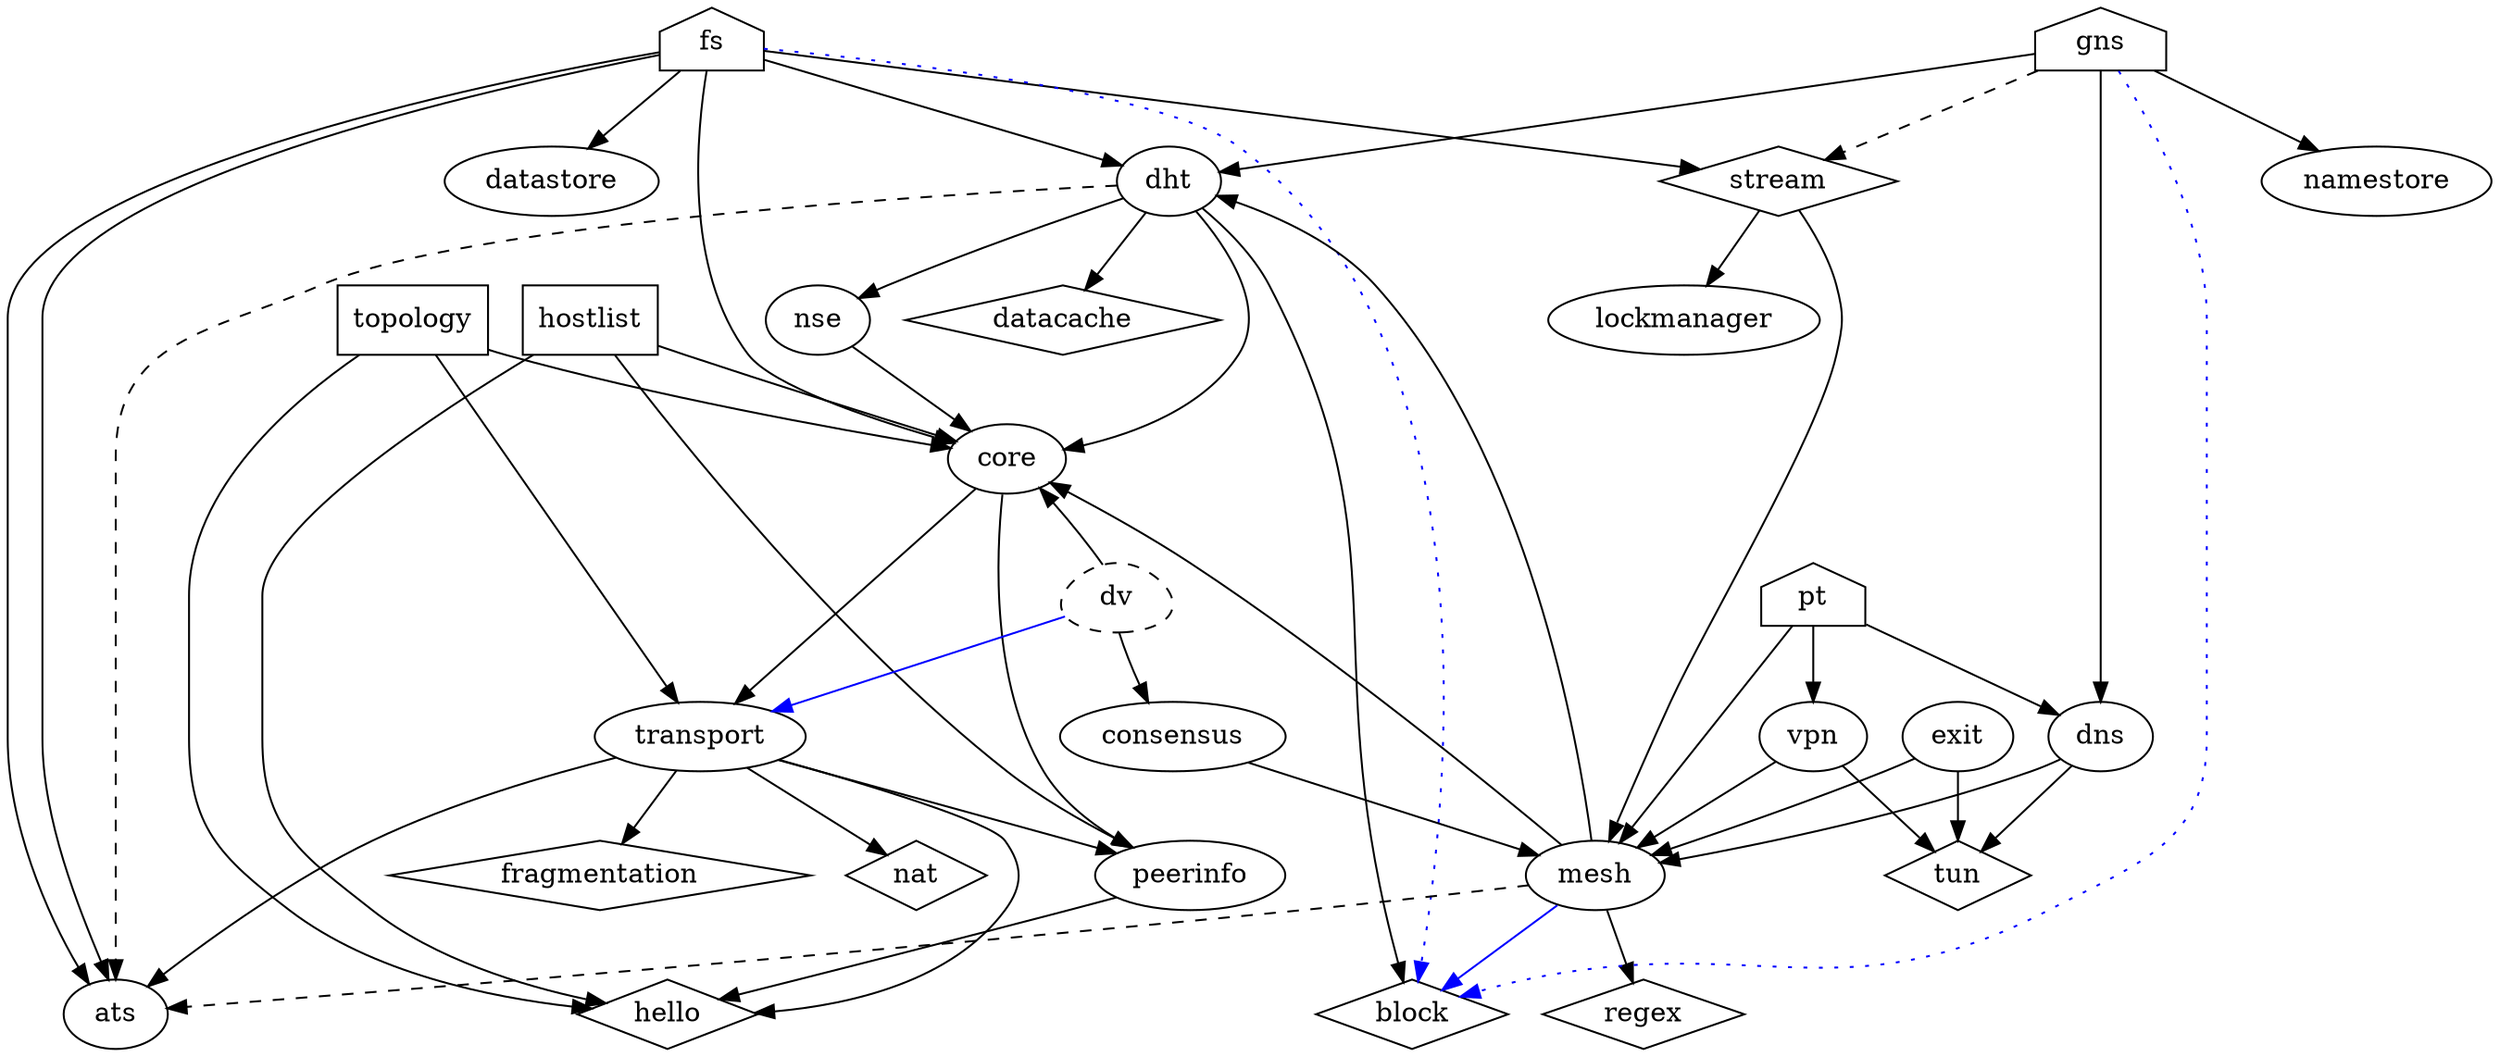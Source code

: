 // house = application
// circle (default) = service
// box = daemon
// diamond = library
// black line = dependency
// blue line = extension via plugin
// dashed = in planning

digraph dependencies {
splines = true;

  fs [shape=house];
  fs -> dht;
  fs -> core;
  fs -> datastore;
  fs -> stream;
  fs -> ats;
  fs -> block [style=dotted,color=blue];
  exit -> mesh;
  exit -> tun;
  vpn -> mesh;
  vpn -> tun;
  pt [shape=house];
  pt -> mesh;
  pt -> vpn;
  pt -> dns;
  dns -> mesh;
  dns -> tun;
  gns [shape=house];
  gns -> namestore;
  gns -> dns;
  gns -> dht;
  gns -> stream [style=dashed];
  gns -> block [style=dotted,color=blue];
//  psycd [style=dashed,shape=house];
//  psycd -> mesh [style=dashed];
  stream [shape=diamond];
  stream -> mesh;
  stream -> lockmanager;
  dht -> core;
  dht -> nse;
  dht -> block;
  dht -> datacache;
  dht -> ats [style=dashed];
  nse -> core;
  block [shape=diamond];
  datacache [shape=diamond];
  mesh -> core [weight=2];
  mesh -> dht;
  mesh -> regex;
  mesh -> block [color=blue];
  mesh -> ats [style=dashed];
  regex [shape=diamond];
  core -> transport;
  core -> peerinfo;
  topology [shape=box];
  topology -> transport;
  topology -> core;
  topology -> hello;
  hostlist [shape=box];
  hostlist -> core;
  hostlist -> peerinfo;
  hostlist -> hello;
  transport -> ats;
  transport -> hello;	  
  transport -> peerinfo;
  transport -> nat;
  transport -> fragmentation;
  dv [style=dashed,shape=egg,layer=core];
  dv -> transport [color=blue];
  dv -> core;
  fs -> ats;
  dv -> consensus;
  consensus -> dv [style=invis]; // force dv below consensus
  consensus -> mesh;
  core -> dv [style=invis]; // force dv below core
  peerinfo -> hello;
  fragmentation [shape=diamond];
  hello [shape=diamond];
  nat [shape=diamond];
  tun [shape=diamond];

  subgraph STREAM {
    stream; lockmanager;
  }
  subgraph DHT {
    dht; nse; datacache; block;
  }
  subgraph MESH {
    mesh; regex;
  }
  subgraph TRANSPORT {
    transport; dv; peerinfo; hello; nat; ats;
  }
  subgraph CORE {
    core; hostlist; topology;
  }
  subgraph FS {
    fs; datastore;
  }
  subgraph GNS {
    gns; namestore;
  }
  subgraph VPN {
    vpn; pt; exit;
  }

}
